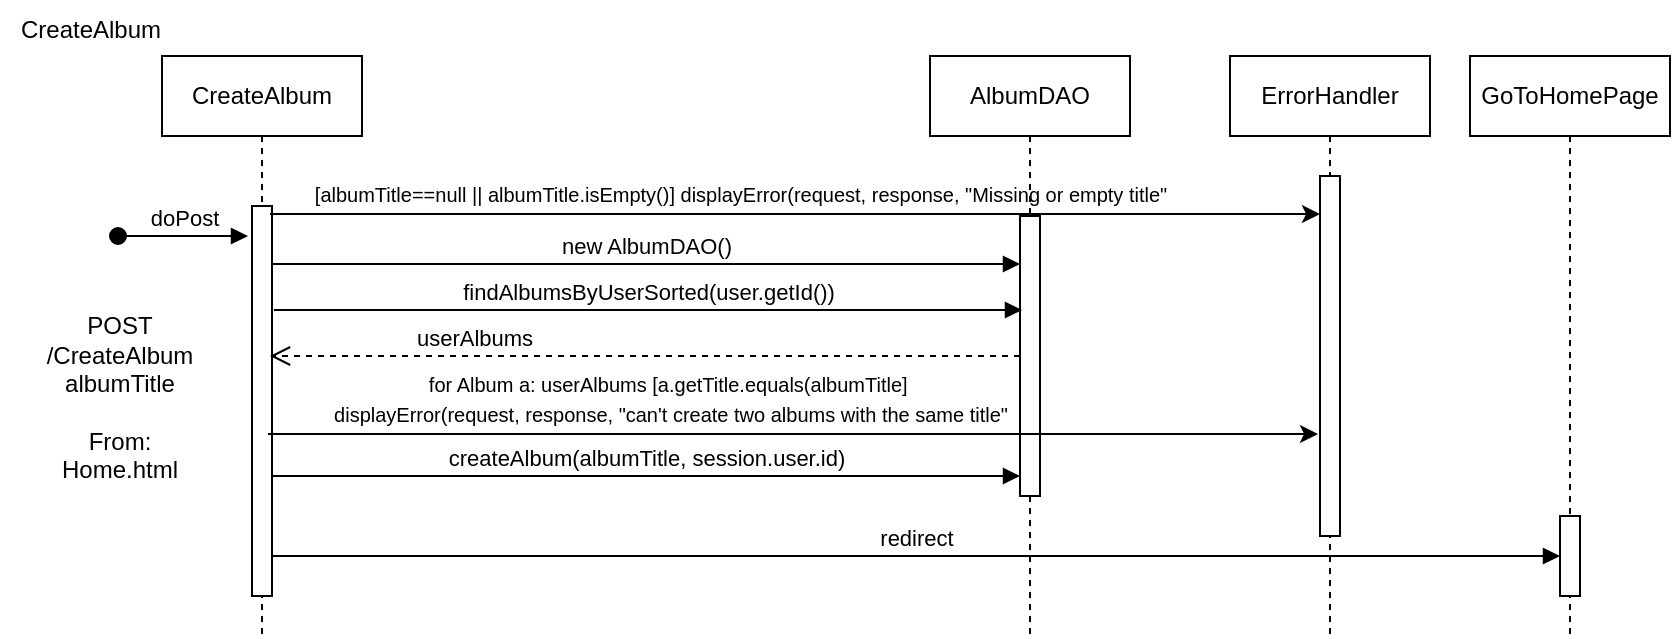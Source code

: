 <mxfile version="24.4.3" type="device">
  <diagram name="Page-1" id="2YBvvXClWsGukQMizWep">
    <mxGraphModel dx="1290" dy="556" grid="1" gridSize="10" guides="1" tooltips="1" connect="1" arrows="1" fold="1" page="1" pageScale="1" pageWidth="850" pageHeight="1100" math="0" shadow="0">
      <root>
        <mxCell id="0" />
        <mxCell id="1" parent="0" />
        <mxCell id="ierfgvXDSs9Ay4-zxwUW-16" value="CreateAlbum" style="shape=umlLifeline;perimeter=lifelinePerimeter;whiteSpace=wrap;html=1;container=0;dropTarget=0;collapsible=0;recursiveResize=0;outlineConnect=0;portConstraint=eastwest;newEdgeStyle={&quot;edgeStyle&quot;:&quot;elbowEdgeStyle&quot;,&quot;elbow&quot;:&quot;vertical&quot;,&quot;curved&quot;:0,&quot;rounded&quot;:0};" parent="1" vertex="1">
          <mxGeometry x="86" y="30" width="100" height="290" as="geometry" />
        </mxCell>
        <mxCell id="ierfgvXDSs9Ay4-zxwUW-17" value="" style="html=1;points=[];perimeter=orthogonalPerimeter;outlineConnect=0;targetShapes=umlLifeline;portConstraint=eastwest;newEdgeStyle={&quot;edgeStyle&quot;:&quot;elbowEdgeStyle&quot;,&quot;elbow&quot;:&quot;vertical&quot;,&quot;curved&quot;:0,&quot;rounded&quot;:0};" parent="ierfgvXDSs9Ay4-zxwUW-16" vertex="1">
          <mxGeometry x="45" y="75" width="10" height="195" as="geometry" />
        </mxCell>
        <mxCell id="ierfgvXDSs9Ay4-zxwUW-19" value="AlbumDAO" style="shape=umlLifeline;perimeter=lifelinePerimeter;whiteSpace=wrap;html=1;container=0;dropTarget=0;collapsible=0;recursiveResize=0;outlineConnect=0;portConstraint=eastwest;newEdgeStyle={&quot;edgeStyle&quot;:&quot;elbowEdgeStyle&quot;,&quot;elbow&quot;:&quot;vertical&quot;,&quot;curved&quot;:0,&quot;rounded&quot;:0};" parent="1" vertex="1">
          <mxGeometry x="470" y="30" width="100" height="290" as="geometry" />
        </mxCell>
        <mxCell id="ierfgvXDSs9Ay4-zxwUW-20" value="" style="html=1;points=[];perimeter=orthogonalPerimeter;outlineConnect=0;targetShapes=umlLifeline;portConstraint=eastwest;newEdgeStyle={&quot;edgeStyle&quot;:&quot;elbowEdgeStyle&quot;,&quot;elbow&quot;:&quot;vertical&quot;,&quot;curved&quot;:0,&quot;rounded&quot;:0};" parent="ierfgvXDSs9Ay4-zxwUW-19" vertex="1">
          <mxGeometry x="45" y="80" width="10" height="140" as="geometry" />
        </mxCell>
        <mxCell id="ierfgvXDSs9Ay4-zxwUW-21" value="new AlbumDAO()" style="html=1;verticalAlign=bottom;endArrow=block;edgeStyle=elbowEdgeStyle;elbow=horizontal;curved=0;rounded=0;" parent="1" edge="1">
          <mxGeometry relative="1" as="geometry">
            <mxPoint x="141" y="134.0" as="sourcePoint" />
            <Array as="points">
              <mxPoint x="226" y="134" />
            </Array>
            <mxPoint x="515" y="134" as="targetPoint" />
          </mxGeometry>
        </mxCell>
        <mxCell id="ierfgvXDSs9Ay4-zxwUW-23" value="GoToHomePage" style="shape=umlLifeline;perimeter=lifelinePerimeter;whiteSpace=wrap;html=1;container=0;dropTarget=0;collapsible=0;recursiveResize=0;outlineConnect=0;portConstraint=eastwest;newEdgeStyle={&quot;edgeStyle&quot;:&quot;elbowEdgeStyle&quot;,&quot;elbow&quot;:&quot;vertical&quot;,&quot;curved&quot;:0,&quot;rounded&quot;:0};" parent="1" vertex="1">
          <mxGeometry x="740" y="30" width="100" height="290" as="geometry" />
        </mxCell>
        <mxCell id="ierfgvXDSs9Ay4-zxwUW-24" value="" style="html=1;points=[];perimeter=orthogonalPerimeter;outlineConnect=0;targetShapes=umlLifeline;portConstraint=eastwest;newEdgeStyle={&quot;edgeStyle&quot;:&quot;elbowEdgeStyle&quot;,&quot;elbow&quot;:&quot;vertical&quot;,&quot;curved&quot;:0,&quot;rounded&quot;:0};" parent="ierfgvXDSs9Ay4-zxwUW-23" vertex="1">
          <mxGeometry x="45" y="230" width="10" height="40" as="geometry" />
        </mxCell>
        <mxCell id="ierfgvXDSs9Ay4-zxwUW-25" value="redirect" style="html=1;verticalAlign=bottom;endArrow=block;edgeStyle=elbowEdgeStyle;elbow=horizontal;curved=0;rounded=0;" parent="1" source="ierfgvXDSs9Ay4-zxwUW-17" target="ierfgvXDSs9Ay4-zxwUW-24" edge="1">
          <mxGeometry relative="1" as="geometry">
            <mxPoint x="146" y="280" as="sourcePoint" />
            <Array as="points">
              <mxPoint x="231" y="280" />
            </Array>
            <mxPoint x="656" y="280" as="targetPoint" />
          </mxGeometry>
        </mxCell>
        <mxCell id="ierfgvXDSs9Ay4-zxwUW-31" value="POST&lt;div&gt;/CreateAlbum&lt;/div&gt;&lt;div&gt;albumTitle&lt;/div&gt;&lt;div&gt;&lt;br&gt;&lt;/div&gt;&lt;div&gt;From:&lt;/div&gt;&lt;div&gt;&lt;span style=&quot;background-color: initial;&quot;&gt;Home.html&lt;/span&gt;&lt;/div&gt;" style="text;html=1;align=center;verticalAlign=middle;whiteSpace=wrap;rounded=0;" parent="1" vertex="1">
          <mxGeometry x="20" y="146" width="90" height="110" as="geometry" />
        </mxCell>
        <mxCell id="ierfgvXDSs9Ay4-zxwUW-32" value="createAlbum(albumTitle, session.user.id)" style="html=1;verticalAlign=bottom;endArrow=block;edgeStyle=elbowEdgeStyle;elbow=horizontal;curved=0;rounded=0;" parent="1" edge="1">
          <mxGeometry relative="1" as="geometry">
            <mxPoint x="141" y="240.0" as="sourcePoint" />
            <Array as="points">
              <mxPoint x="226" y="240" />
            </Array>
            <mxPoint x="515" y="240" as="targetPoint" />
          </mxGeometry>
        </mxCell>
        <mxCell id="ierfgvXDSs9Ay4-zxwUW-18" value="doPost" style="html=1;verticalAlign=bottom;startArrow=oval;endArrow=block;startSize=8;edgeStyle=elbowEdgeStyle;elbow=horizontal;curved=0;rounded=0;" parent="1" edge="1">
          <mxGeometry relative="1" as="geometry">
            <mxPoint x="64" y="120" as="sourcePoint" />
            <mxPoint x="129" y="120" as="targetPoint" />
          </mxGeometry>
        </mxCell>
        <mxCell id="yinMM0lGdRGWJy8JTKXc-1" value="CreateAlbum" style="text;html=1;align=center;verticalAlign=middle;resizable=0;points=[];autosize=1;strokeColor=none;fillColor=none;" vertex="1" parent="1">
          <mxGeometry x="5" y="2" width="90" height="30" as="geometry" />
        </mxCell>
        <mxCell id="yinMM0lGdRGWJy8JTKXc-2" value="ErrorHandler" style="shape=umlLifeline;perimeter=lifelinePerimeter;whiteSpace=wrap;html=1;container=0;dropTarget=0;collapsible=0;recursiveResize=0;outlineConnect=0;portConstraint=eastwest;newEdgeStyle={&quot;edgeStyle&quot;:&quot;elbowEdgeStyle&quot;,&quot;elbow&quot;:&quot;vertical&quot;,&quot;curved&quot;:0,&quot;rounded&quot;:0};" vertex="1" parent="1">
          <mxGeometry x="620" y="30" width="100" height="290" as="geometry" />
        </mxCell>
        <mxCell id="yinMM0lGdRGWJy8JTKXc-3" value="" style="html=1;points=[];perimeter=orthogonalPerimeter;outlineConnect=0;targetShapes=umlLifeline;portConstraint=eastwest;newEdgeStyle={&quot;edgeStyle&quot;:&quot;elbowEdgeStyle&quot;,&quot;elbow&quot;:&quot;vertical&quot;,&quot;curved&quot;:0,&quot;rounded&quot;:0};" vertex="1" parent="yinMM0lGdRGWJy8JTKXc-2">
          <mxGeometry x="45" y="60" width="10" height="180" as="geometry" />
        </mxCell>
        <mxCell id="yinMM0lGdRGWJy8JTKXc-4" value="" style="endArrow=classic;html=1;rounded=0;" edge="1" parent="1" target="yinMM0lGdRGWJy8JTKXc-3">
          <mxGeometry width="50" height="50" relative="1" as="geometry">
            <mxPoint x="140" y="109" as="sourcePoint" />
            <mxPoint x="560" y="109" as="targetPoint" />
          </mxGeometry>
        </mxCell>
        <mxCell id="yinMM0lGdRGWJy8JTKXc-5" value="&lt;span style=&quot;font-size: 10px;&quot;&gt;[albumTitle==null || albumTitle.isEmpty()] displayError(request, response, &quot;Missing or empty title&quot;&lt;/span&gt;" style="text;html=1;align=center;verticalAlign=middle;resizable=0;points=[];autosize=1;strokeColor=none;fillColor=none;" vertex="1" parent="1">
          <mxGeometry x="150" y="84" width="450" height="30" as="geometry" />
        </mxCell>
        <mxCell id="yinMM0lGdRGWJy8JTKXc-6" value="findAlbumsByUserSorted(user.getId())" style="html=1;verticalAlign=bottom;endArrow=block;edgeStyle=elbowEdgeStyle;elbow=horizontal;curved=0;rounded=0;" edge="1" parent="1">
          <mxGeometry relative="1" as="geometry">
            <mxPoint x="142" y="157.0" as="sourcePoint" />
            <Array as="points">
              <mxPoint x="227" y="157" />
            </Array>
            <mxPoint x="516" y="157" as="targetPoint" />
          </mxGeometry>
        </mxCell>
        <mxCell id="yinMM0lGdRGWJy8JTKXc-7" value="userAlbums" style="html=1;verticalAlign=bottom;endArrow=open;dashed=1;endSize=8;edgeStyle=elbowEdgeStyle;elbow=vertical;curved=0;rounded=0;" edge="1" parent="1" source="ierfgvXDSs9Ay4-zxwUW-20">
          <mxGeometry x="0.459" relative="1" as="geometry">
            <mxPoint x="140" y="180" as="targetPoint" />
            <Array as="points">
              <mxPoint x="270" y="180" />
            </Array>
            <mxPoint x="324" y="180" as="sourcePoint" />
            <mxPoint as="offset" />
          </mxGeometry>
        </mxCell>
        <mxCell id="yinMM0lGdRGWJy8JTKXc-8" value="" style="endArrow=classic;html=1;rounded=0;" edge="1" parent="1">
          <mxGeometry width="50" height="50" relative="1" as="geometry">
            <mxPoint x="139" y="219" as="sourcePoint" />
            <mxPoint x="664" y="219" as="targetPoint" />
          </mxGeometry>
        </mxCell>
        <mxCell id="yinMM0lGdRGWJy8JTKXc-9" value="&lt;span style=&quot;font-size: 10px;&quot;&gt;for Album a: userAlbums [a.getTitle.equals(albumTitle]&amp;nbsp;&lt;/span&gt;&lt;div&gt;&lt;span style=&quot;font-size: 10px;&quot;&gt;displayError(request, response, &quot;can&#39;t create two albums with the same title&quot;&lt;/span&gt;&lt;/div&gt;" style="text;html=1;align=center;verticalAlign=middle;resizable=0;points=[];autosize=1;strokeColor=none;fillColor=none;" vertex="1" parent="1">
          <mxGeometry x="160" y="181" width="360" height="40" as="geometry" />
        </mxCell>
      </root>
    </mxGraphModel>
  </diagram>
</mxfile>
